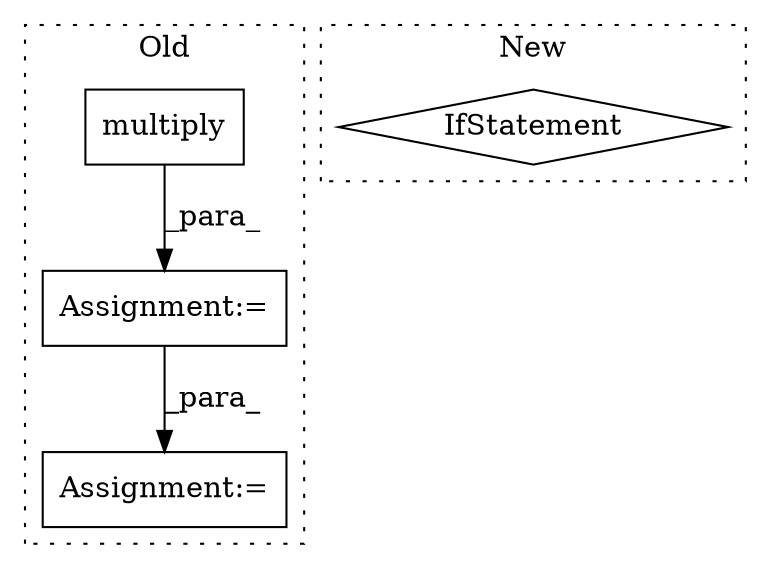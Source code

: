 digraph G {
subgraph cluster0 {
1 [label="multiply" a="32" s="12303,12340" l="9,1" shape="box"];
3 [label="Assignment:=" a="7" s="12455" l="1" shape="box"];
4 [label="Assignment:=" a="7" s="12360" l="1" shape="box"];
label = "Old";
style="dotted";
}
subgraph cluster1 {
2 [label="IfStatement" a="25" s="11493,11522" l="4,2" shape="diamond"];
label = "New";
style="dotted";
}
1 -> 4 [label="_para_"];
4 -> 3 [label="_para_"];
}